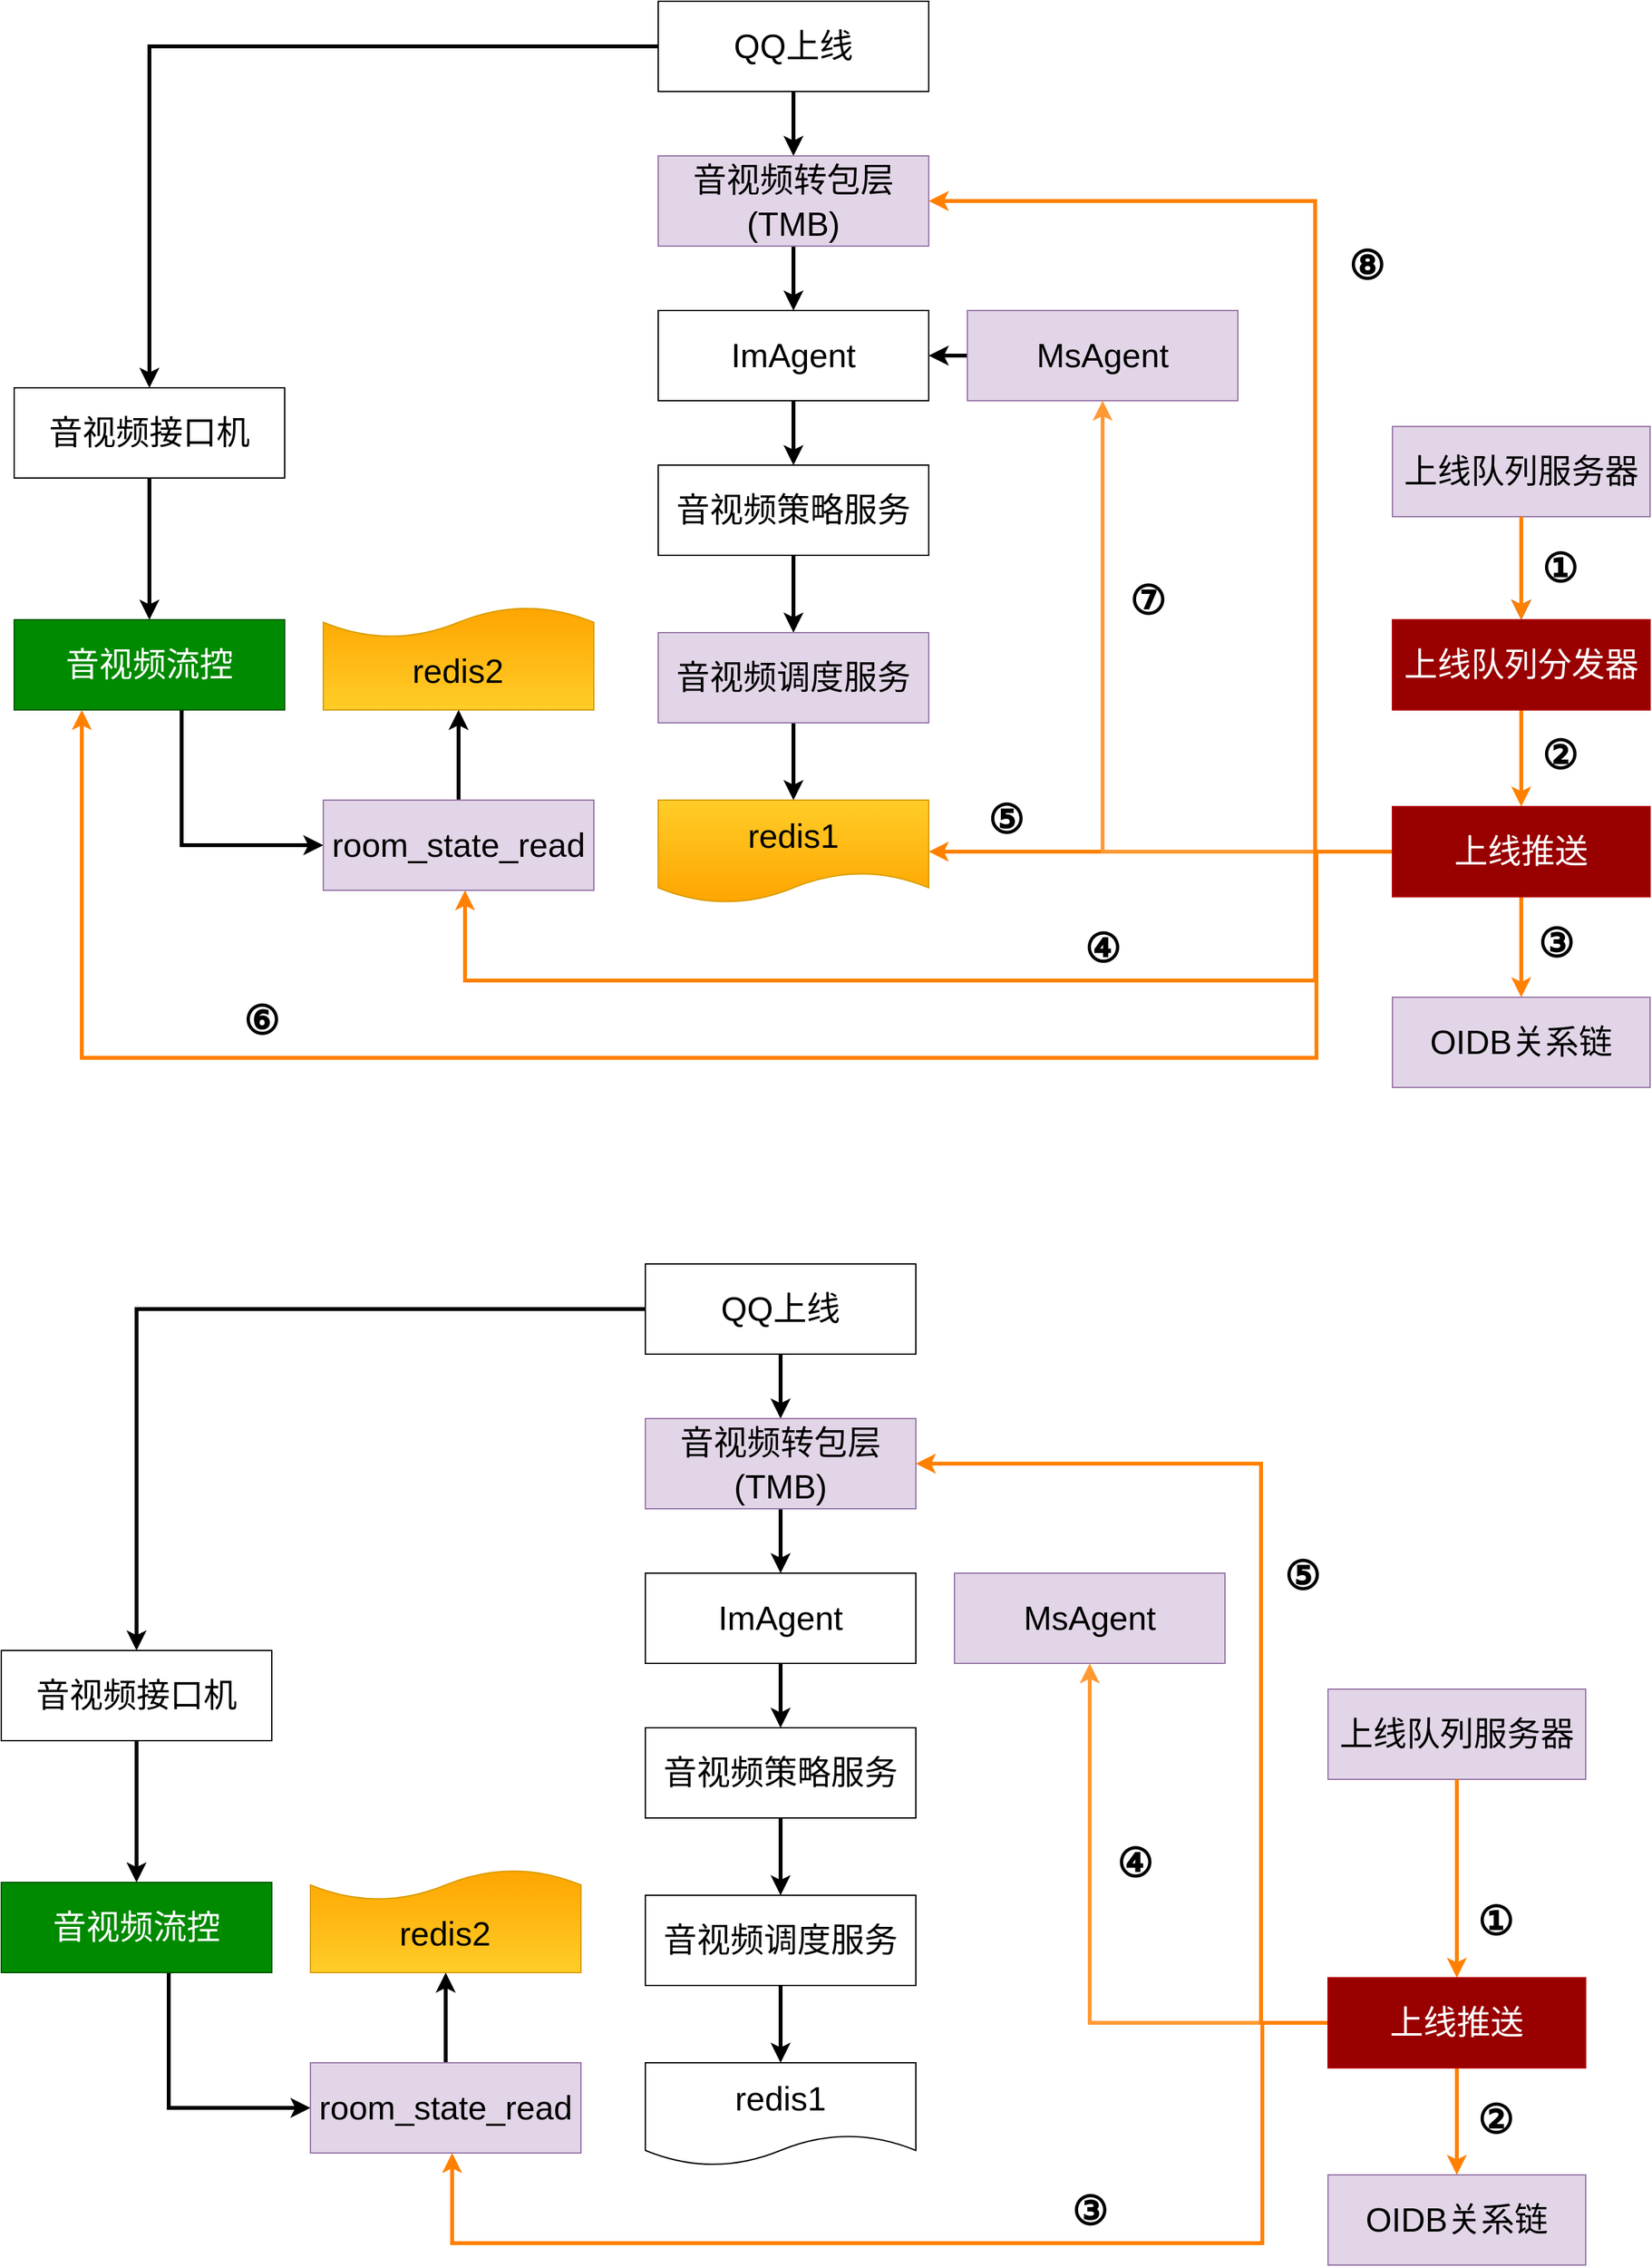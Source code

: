 <mxfile version="20.2.7" type="github">
  <diagram id="ZT4QKTwUXIaFVMcg_OeR" name="第 1 页">
    <mxGraphModel dx="2818" dy="1358" grid="0" gridSize="10" guides="1" tooltips="1" connect="1" arrows="1" fold="1" page="0" pageScale="1" pageWidth="827" pageHeight="1169" math="0" shadow="0">
      <root>
        <mxCell id="0" />
        <mxCell id="1" parent="0" />
        <mxCell id="RmbWy2bbRifr_mFCkCXx-22" style="edgeStyle=orthogonalEdgeStyle;rounded=0;orthogonalLoop=1;jettySize=auto;html=1;entryX=0.5;entryY=0;entryDx=0;entryDy=0;fontSize=26;strokeWidth=3;" edge="1" parent="1" source="RmbWy2bbRifr_mFCkCXx-1" target="RmbWy2bbRifr_mFCkCXx-3">
          <mxGeometry relative="1" as="geometry" />
        </mxCell>
        <mxCell id="RmbWy2bbRifr_mFCkCXx-39" style="edgeStyle=orthogonalEdgeStyle;rounded=0;orthogonalLoop=1;jettySize=auto;html=1;entryX=0.5;entryY=0;entryDx=0;entryDy=0;fontSize=26;strokeWidth=3;" edge="1" parent="1" source="RmbWy2bbRifr_mFCkCXx-1" target="RmbWy2bbRifr_mFCkCXx-13">
          <mxGeometry relative="1" as="geometry" />
        </mxCell>
        <mxCell id="RmbWy2bbRifr_mFCkCXx-1" value="&lt;font style=&quot;font-size: 26px;&quot;&gt;QQ上线&lt;/font&gt;" style="rounded=0;whiteSpace=wrap;html=1;" vertex="1" parent="1">
          <mxGeometry x="230" y="120" width="210" height="70" as="geometry" />
        </mxCell>
        <mxCell id="RmbWy2bbRifr_mFCkCXx-23" style="edgeStyle=orthogonalEdgeStyle;rounded=0;orthogonalLoop=1;jettySize=auto;html=1;entryX=0.5;entryY=0;entryDx=0;entryDy=0;fontSize=26;strokeWidth=3;" edge="1" parent="1" source="RmbWy2bbRifr_mFCkCXx-3" target="RmbWy2bbRifr_mFCkCXx-4">
          <mxGeometry relative="1" as="geometry" />
        </mxCell>
        <mxCell id="RmbWy2bbRifr_mFCkCXx-3" value="&lt;font style=&quot;font-size: 26px;&quot;&gt;音视频转包层(TMB)&lt;/font&gt;" style="rounded=0;whiteSpace=wrap;html=1;fontSize=28;fillColor=#e1d5e7;strokeColor=#9673a6;" vertex="1" parent="1">
          <mxGeometry x="230" y="240" width="210" height="70" as="geometry" />
        </mxCell>
        <mxCell id="RmbWy2bbRifr_mFCkCXx-24" style="edgeStyle=orthogonalEdgeStyle;rounded=0;orthogonalLoop=1;jettySize=auto;html=1;entryX=0.5;entryY=0;entryDx=0;entryDy=0;fontSize=26;strokeWidth=3;" edge="1" parent="1" source="RmbWy2bbRifr_mFCkCXx-4" target="RmbWy2bbRifr_mFCkCXx-5">
          <mxGeometry relative="1" as="geometry" />
        </mxCell>
        <mxCell id="RmbWy2bbRifr_mFCkCXx-4" value="ImAgent" style="rounded=0;whiteSpace=wrap;html=1;fontSize=26;" vertex="1" parent="1">
          <mxGeometry x="230" y="360" width="210" height="70" as="geometry" />
        </mxCell>
        <mxCell id="RmbWy2bbRifr_mFCkCXx-25" style="edgeStyle=orthogonalEdgeStyle;rounded=0;orthogonalLoop=1;jettySize=auto;html=1;fontSize=26;strokeWidth=3;" edge="1" parent="1" source="RmbWy2bbRifr_mFCkCXx-5" target="RmbWy2bbRifr_mFCkCXx-7">
          <mxGeometry relative="1" as="geometry" />
        </mxCell>
        <mxCell id="RmbWy2bbRifr_mFCkCXx-5" value="音视频策略服务" style="rounded=0;whiteSpace=wrap;html=1;fontSize=26;" vertex="1" parent="1">
          <mxGeometry x="230" y="480" width="210" height="70" as="geometry" />
        </mxCell>
        <mxCell id="RmbWy2bbRifr_mFCkCXx-26" style="edgeStyle=orthogonalEdgeStyle;rounded=0;orthogonalLoop=1;jettySize=auto;html=1;fontSize=26;strokeWidth=3;" edge="1" parent="1" source="RmbWy2bbRifr_mFCkCXx-7" target="RmbWy2bbRifr_mFCkCXx-9">
          <mxGeometry relative="1" as="geometry" />
        </mxCell>
        <mxCell id="RmbWy2bbRifr_mFCkCXx-7" value="音视频调度服务" style="rounded=0;whiteSpace=wrap;html=1;fontSize=26;fillColor=#e1d5e7;strokeColor=#9673a6;" vertex="1" parent="1">
          <mxGeometry x="230" y="610" width="210" height="70" as="geometry" />
        </mxCell>
        <mxCell id="RmbWy2bbRifr_mFCkCXx-9" value="redis1" style="shape=document;whiteSpace=wrap;html=1;boundedLbl=1;fontSize=26;fillColor=#ffcd28;gradientColor=#ffa500;strokeColor=#d79b00;" vertex="1" parent="1">
          <mxGeometry x="230" y="740" width="210" height="80" as="geometry" />
        </mxCell>
        <mxCell id="RmbWy2bbRifr_mFCkCXx-103" style="edgeStyle=orthogonalEdgeStyle;rounded=0;orthogonalLoop=1;jettySize=auto;html=1;fontSize=31;strokeColor=#000000;strokeWidth=3;" edge="1" parent="1" source="RmbWy2bbRifr_mFCkCXx-11" target="RmbWy2bbRifr_mFCkCXx-4">
          <mxGeometry relative="1" as="geometry" />
        </mxCell>
        <mxCell id="RmbWy2bbRifr_mFCkCXx-11" value="MsAgent" style="rounded=0;whiteSpace=wrap;html=1;fontSize=26;fillColor=#e1d5e7;strokeColor=#9673a6;" vertex="1" parent="1">
          <mxGeometry x="470" y="360" width="210" height="70" as="geometry" />
        </mxCell>
        <mxCell id="RmbWy2bbRifr_mFCkCXx-38" style="edgeStyle=orthogonalEdgeStyle;rounded=0;orthogonalLoop=1;jettySize=auto;html=1;entryX=0.5;entryY=0;entryDx=0;entryDy=0;fontSize=26;strokeWidth=3;" edge="1" parent="1" source="RmbWy2bbRifr_mFCkCXx-13" target="RmbWy2bbRifr_mFCkCXx-14">
          <mxGeometry relative="1" as="geometry" />
        </mxCell>
        <mxCell id="RmbWy2bbRifr_mFCkCXx-13" value="音视频接口机" style="rounded=0;whiteSpace=wrap;html=1;fontSize=26;" vertex="1" parent="1">
          <mxGeometry x="-270" y="420" width="210" height="70" as="geometry" />
        </mxCell>
        <mxCell id="RmbWy2bbRifr_mFCkCXx-43" style="edgeStyle=orthogonalEdgeStyle;rounded=0;orthogonalLoop=1;jettySize=auto;html=1;exitX=0.627;exitY=0.995;exitDx=0;exitDy=0;entryX=0;entryY=0.5;entryDx=0;entryDy=0;fontSize=26;strokeWidth=3;exitPerimeter=0;" edge="1" parent="1" source="RmbWy2bbRifr_mFCkCXx-14" target="RmbWy2bbRifr_mFCkCXx-21">
          <mxGeometry relative="1" as="geometry">
            <Array as="points">
              <mxPoint x="-140" y="670" />
              <mxPoint x="-140" y="775" />
            </Array>
          </mxGeometry>
        </mxCell>
        <mxCell id="RmbWy2bbRifr_mFCkCXx-14" value="音视频流控" style="rounded=0;whiteSpace=wrap;html=1;fontSize=26;fillColor=#008a00;fontColor=#ffffff;strokeColor=#005700;" vertex="1" parent="1">
          <mxGeometry x="-270" y="600" width="210" height="70" as="geometry" />
        </mxCell>
        <mxCell id="RmbWy2bbRifr_mFCkCXx-32" style="edgeStyle=orthogonalEdgeStyle;rounded=0;orthogonalLoop=1;jettySize=auto;html=1;entryX=0.5;entryY=0;entryDx=0;entryDy=0;fontSize=26;strokeWidth=3;" edge="1" parent="1" source="RmbWy2bbRifr_mFCkCXx-15" target="RmbWy2bbRifr_mFCkCXx-16">
          <mxGeometry relative="1" as="geometry" />
        </mxCell>
        <mxCell id="RmbWy2bbRifr_mFCkCXx-15" value="上线队列服务器" style="rounded=0;whiteSpace=wrap;html=1;fontSize=26;fillColor=#e1d5e7;strokeColor=#9673a6;" vertex="1" parent="1">
          <mxGeometry x="800" y="450" width="200" height="70" as="geometry" />
        </mxCell>
        <mxCell id="RmbWy2bbRifr_mFCkCXx-31" style="edgeStyle=orthogonalEdgeStyle;rounded=0;orthogonalLoop=1;jettySize=auto;html=1;fontSize=26;strokeWidth=3;strokeColor=#FF8000;" edge="1" parent="1" source="RmbWy2bbRifr_mFCkCXx-16" target="RmbWy2bbRifr_mFCkCXx-17">
          <mxGeometry relative="1" as="geometry" />
        </mxCell>
        <mxCell id="RmbWy2bbRifr_mFCkCXx-16" value="上线队列分发器" style="rounded=0;whiteSpace=wrap;html=1;fontSize=26;fillColor=#990000;fontColor=#ffffff;strokeColor=#B20000;" vertex="1" parent="1">
          <mxGeometry x="800" y="600" width="200" height="70" as="geometry" />
        </mxCell>
        <mxCell id="RmbWy2bbRifr_mFCkCXx-28" style="edgeStyle=orthogonalEdgeStyle;rounded=0;orthogonalLoop=1;jettySize=auto;html=1;fontSize=26;strokeWidth=3;strokeColor=#FF8000;" edge="1" parent="1" source="RmbWy2bbRifr_mFCkCXx-17" target="RmbWy2bbRifr_mFCkCXx-9">
          <mxGeometry relative="1" as="geometry" />
        </mxCell>
        <mxCell id="RmbWy2bbRifr_mFCkCXx-29" style="edgeStyle=orthogonalEdgeStyle;rounded=0;orthogonalLoop=1;jettySize=auto;html=1;fontSize=26;strokeWidth=3;strokeColor=#FF8000;" edge="1" parent="1" source="RmbWy2bbRifr_mFCkCXx-17" target="RmbWy2bbRifr_mFCkCXx-27">
          <mxGeometry relative="1" as="geometry">
            <Array as="points" />
          </mxGeometry>
        </mxCell>
        <mxCell id="RmbWy2bbRifr_mFCkCXx-33" style="edgeStyle=orthogonalEdgeStyle;rounded=0;orthogonalLoop=1;jettySize=auto;html=1;entryX=0.5;entryY=1;entryDx=0;entryDy=0;fontSize=26;strokeWidth=3;strokeColor=#FF9933;" edge="1" parent="1" source="RmbWy2bbRifr_mFCkCXx-17" target="RmbWy2bbRifr_mFCkCXx-11">
          <mxGeometry relative="1" as="geometry" />
        </mxCell>
        <mxCell id="RmbWy2bbRifr_mFCkCXx-34" style="edgeStyle=orthogonalEdgeStyle;rounded=0;orthogonalLoop=1;jettySize=auto;html=1;entryX=1;entryY=0.5;entryDx=0;entryDy=0;fontSize=26;strokeWidth=3;strokeColor=#FF8000;" edge="1" parent="1" source="RmbWy2bbRifr_mFCkCXx-17" target="RmbWy2bbRifr_mFCkCXx-3">
          <mxGeometry relative="1" as="geometry">
            <Array as="points">
              <mxPoint x="740" y="780" />
              <mxPoint x="740" y="275" />
            </Array>
          </mxGeometry>
        </mxCell>
        <mxCell id="RmbWy2bbRifr_mFCkCXx-35" style="edgeStyle=orthogonalEdgeStyle;rounded=0;orthogonalLoop=1;jettySize=auto;html=1;fontSize=26;strokeWidth=3;strokeColor=#FF8000;" edge="1" parent="1" source="RmbWy2bbRifr_mFCkCXx-17" target="RmbWy2bbRifr_mFCkCXx-21">
          <mxGeometry relative="1" as="geometry">
            <Array as="points">
              <mxPoint x="740" y="780" />
              <mxPoint x="740" y="880" />
              <mxPoint x="80" y="880" />
            </Array>
          </mxGeometry>
        </mxCell>
        <mxCell id="RmbWy2bbRifr_mFCkCXx-46" style="edgeStyle=orthogonalEdgeStyle;rounded=0;orthogonalLoop=1;jettySize=auto;html=1;entryX=0.25;entryY=1;entryDx=0;entryDy=0;fontSize=26;strokeWidth=3;strokeColor=#FF8000;startArrow=none;" edge="1" parent="1" target="RmbWy2bbRifr_mFCkCXx-14">
          <mxGeometry relative="1" as="geometry">
            <mxPoint x="799" y="780" as="sourcePoint" />
            <Array as="points">
              <mxPoint x="741" y="780" />
              <mxPoint x="741" y="940" />
              <mxPoint x="-217" y="940" />
            </Array>
          </mxGeometry>
        </mxCell>
        <mxCell id="RmbWy2bbRifr_mFCkCXx-17" value="上线推送" style="rounded=0;whiteSpace=wrap;html=1;fontSize=26;fillColor=#990000;fontColor=#ffffff;strokeColor=#B20000;" vertex="1" parent="1">
          <mxGeometry x="800" y="745" width="200" height="70" as="geometry" />
        </mxCell>
        <mxCell id="RmbWy2bbRifr_mFCkCXx-37" value="" style="group" vertex="1" connectable="0" parent="1">
          <mxGeometry x="-30" y="590" width="210" height="80" as="geometry" />
        </mxCell>
        <mxCell id="RmbWy2bbRifr_mFCkCXx-18" value="" style="shape=document;whiteSpace=wrap;html=1;boundedLbl=1;fontSize=26;rotation=-180;fillColor=#ffcd28;gradientColor=#ffa500;strokeColor=#d79b00;" vertex="1" parent="RmbWy2bbRifr_mFCkCXx-37">
          <mxGeometry width="210" height="80" as="geometry" />
        </mxCell>
        <mxCell id="RmbWy2bbRifr_mFCkCXx-19" value="redis2" style="text;html=1;strokeColor=none;fillColor=none;align=center;verticalAlign=middle;whiteSpace=wrap;rounded=0;fontSize=26;" vertex="1" parent="RmbWy2bbRifr_mFCkCXx-37">
          <mxGeometry x="76.364" y="35" width="57.273" height="30" as="geometry" />
        </mxCell>
        <mxCell id="RmbWy2bbRifr_mFCkCXx-45" style="edgeStyle=orthogonalEdgeStyle;rounded=0;orthogonalLoop=1;jettySize=auto;html=1;entryX=0.5;entryY=0;entryDx=0;entryDy=0;fontSize=26;strokeWidth=3;" edge="1" parent="1" source="RmbWy2bbRifr_mFCkCXx-21" target="RmbWy2bbRifr_mFCkCXx-18">
          <mxGeometry relative="1" as="geometry" />
        </mxCell>
        <mxCell id="RmbWy2bbRifr_mFCkCXx-21" value="room_state_read" style="rounded=0;whiteSpace=wrap;html=1;fontSize=26;fillColor=#e1d5e7;strokeColor=#9673a6;" vertex="1" parent="1">
          <mxGeometry x="-30" y="740" width="210" height="70" as="geometry" />
        </mxCell>
        <mxCell id="RmbWy2bbRifr_mFCkCXx-48" value="&lt;b&gt;&lt;font style=&quot;font-size: 31px;&quot;&gt;①&lt;/font&gt;&lt;/b&gt;" style="text;html=1;strokeColor=none;fillColor=none;align=center;verticalAlign=middle;whiteSpace=wrap;rounded=0;fontSize=26;" vertex="1" parent="1">
          <mxGeometry x="900" y="534.5" width="60" height="50" as="geometry" />
        </mxCell>
        <mxCell id="RmbWy2bbRifr_mFCkCXx-49" value="&lt;b&gt;&lt;font style=&quot;font-size: 31px;&quot;&gt;②&lt;/font&gt;&lt;/b&gt;" style="text;html=1;strokeColor=none;fillColor=none;align=center;verticalAlign=middle;whiteSpace=wrap;rounded=0;fontSize=26;" vertex="1" parent="1">
          <mxGeometry x="900" y="680" width="60" height="50" as="geometry" />
        </mxCell>
        <mxCell id="RmbWy2bbRifr_mFCkCXx-50" value="&lt;b&gt;&lt;font style=&quot;font-size: 31px;&quot;&gt;③&lt;/font&gt;&lt;/b&gt;" style="text;html=1;strokeColor=none;fillColor=none;align=center;verticalAlign=middle;whiteSpace=wrap;rounded=0;fontSize=26;" vertex="1" parent="1">
          <mxGeometry x="897" y="826" width="60" height="50" as="geometry" />
        </mxCell>
        <mxCell id="RmbWy2bbRifr_mFCkCXx-51" value="&lt;b&gt;&lt;font style=&quot;font-size: 31px;&quot;&gt;④&lt;/font&gt;&lt;/b&gt;" style="text;html=1;strokeColor=none;fillColor=none;align=center;verticalAlign=middle;whiteSpace=wrap;rounded=0;fontSize=26;" vertex="1" parent="1">
          <mxGeometry x="545" y="830" width="60" height="50" as="geometry" />
        </mxCell>
        <mxCell id="RmbWy2bbRifr_mFCkCXx-53" value="&lt;b&gt;&lt;font style=&quot;font-size: 31px;&quot;&gt;⑤&lt;/font&gt;&lt;/b&gt;" style="text;html=1;strokeColor=none;fillColor=none;align=center;verticalAlign=middle;whiteSpace=wrap;rounded=0;fontSize=26;" vertex="1" parent="1">
          <mxGeometry x="470" y="730" width="60" height="50" as="geometry" />
        </mxCell>
        <mxCell id="RmbWy2bbRifr_mFCkCXx-54" value="&lt;b&gt;&lt;font style=&quot;font-size: 31px;&quot;&gt;⑥&lt;/font&gt;&lt;/b&gt;" style="text;html=1;strokeColor=none;fillColor=none;align=center;verticalAlign=middle;whiteSpace=wrap;rounded=0;fontSize=26;" vertex="1" parent="1">
          <mxGeometry x="-108" y="886" width="60" height="50" as="geometry" />
        </mxCell>
        <mxCell id="RmbWy2bbRifr_mFCkCXx-55" value="&lt;b&gt;&lt;font style=&quot;font-size: 31px;&quot;&gt;⑦&lt;/font&gt;&lt;/b&gt;" style="text;html=1;strokeColor=none;fillColor=none;align=center;verticalAlign=middle;whiteSpace=wrap;rounded=0;fontSize=26;" vertex="1" parent="1">
          <mxGeometry x="580" y="560" width="60" height="50" as="geometry" />
        </mxCell>
        <mxCell id="RmbWy2bbRifr_mFCkCXx-56" value="&lt;b&gt;&lt;font style=&quot;font-size: 31px;&quot;&gt;⑧&lt;/font&gt;&lt;/b&gt;" style="text;html=1;strokeColor=none;fillColor=none;align=center;verticalAlign=middle;whiteSpace=wrap;rounded=0;fontSize=26;" vertex="1" parent="1">
          <mxGeometry x="750" y="300" width="60" height="50" as="geometry" />
        </mxCell>
        <mxCell id="RmbWy2bbRifr_mFCkCXx-59" style="edgeStyle=orthogonalEdgeStyle;rounded=0;orthogonalLoop=1;jettySize=auto;html=1;entryX=0.5;entryY=0;entryDx=0;entryDy=0;fontSize=26;strokeWidth=3;strokeColor=#FF8000;" edge="1" parent="1">
          <mxGeometry relative="1" as="geometry">
            <mxPoint x="900" y="520" as="sourcePoint" />
            <mxPoint x="900" y="600" as="targetPoint" />
          </mxGeometry>
        </mxCell>
        <mxCell id="RmbWy2bbRifr_mFCkCXx-60" style="edgeStyle=orthogonalEdgeStyle;rounded=0;orthogonalLoop=1;jettySize=auto;html=1;entryX=0.5;entryY=0;entryDx=0;entryDy=0;fontSize=26;strokeWidth=3;" edge="1" parent="1" source="RmbWy2bbRifr_mFCkCXx-62" target="RmbWy2bbRifr_mFCkCXx-64">
          <mxGeometry relative="1" as="geometry" />
        </mxCell>
        <mxCell id="RmbWy2bbRifr_mFCkCXx-61" style="edgeStyle=orthogonalEdgeStyle;rounded=0;orthogonalLoop=1;jettySize=auto;html=1;entryX=0.5;entryY=0;entryDx=0;entryDy=0;fontSize=26;strokeWidth=3;" edge="1" parent="1" source="RmbWy2bbRifr_mFCkCXx-62" target="RmbWy2bbRifr_mFCkCXx-74">
          <mxGeometry relative="1" as="geometry" />
        </mxCell>
        <mxCell id="RmbWy2bbRifr_mFCkCXx-62" value="&lt;font style=&quot;font-size: 26px;&quot;&gt;QQ上线&lt;/font&gt;" style="rounded=0;whiteSpace=wrap;html=1;" vertex="1" parent="1">
          <mxGeometry x="220" y="1100" width="210" height="70" as="geometry" />
        </mxCell>
        <mxCell id="RmbWy2bbRifr_mFCkCXx-63" style="edgeStyle=orthogonalEdgeStyle;rounded=0;orthogonalLoop=1;jettySize=auto;html=1;entryX=0.5;entryY=0;entryDx=0;entryDy=0;fontSize=26;strokeWidth=3;" edge="1" parent="1" source="RmbWy2bbRifr_mFCkCXx-64" target="RmbWy2bbRifr_mFCkCXx-66">
          <mxGeometry relative="1" as="geometry" />
        </mxCell>
        <mxCell id="RmbWy2bbRifr_mFCkCXx-64" value="&lt;font style=&quot;font-size: 26px;&quot;&gt;音视频转包层(TMB)&lt;/font&gt;" style="rounded=0;whiteSpace=wrap;html=1;fontSize=28;fillColor=#e1d5e7;strokeColor=#9673a6;" vertex="1" parent="1">
          <mxGeometry x="220" y="1220" width="210" height="70" as="geometry" />
        </mxCell>
        <mxCell id="RmbWy2bbRifr_mFCkCXx-65" style="edgeStyle=orthogonalEdgeStyle;rounded=0;orthogonalLoop=1;jettySize=auto;html=1;entryX=0.5;entryY=0;entryDx=0;entryDy=0;fontSize=26;strokeWidth=3;" edge="1" parent="1" source="RmbWy2bbRifr_mFCkCXx-66" target="RmbWy2bbRifr_mFCkCXx-68">
          <mxGeometry relative="1" as="geometry" />
        </mxCell>
        <mxCell id="RmbWy2bbRifr_mFCkCXx-66" value="ImAgent" style="rounded=0;whiteSpace=wrap;html=1;fontSize=26;" vertex="1" parent="1">
          <mxGeometry x="220" y="1340" width="210" height="70" as="geometry" />
        </mxCell>
        <mxCell id="RmbWy2bbRifr_mFCkCXx-67" style="edgeStyle=orthogonalEdgeStyle;rounded=0;orthogonalLoop=1;jettySize=auto;html=1;fontSize=26;strokeWidth=3;" edge="1" parent="1" source="RmbWy2bbRifr_mFCkCXx-68" target="RmbWy2bbRifr_mFCkCXx-70">
          <mxGeometry relative="1" as="geometry" />
        </mxCell>
        <mxCell id="RmbWy2bbRifr_mFCkCXx-68" value="音视频策略服务" style="rounded=0;whiteSpace=wrap;html=1;fontSize=26;" vertex="1" parent="1">
          <mxGeometry x="220" y="1460" width="210" height="70" as="geometry" />
        </mxCell>
        <mxCell id="RmbWy2bbRifr_mFCkCXx-69" style="edgeStyle=orthogonalEdgeStyle;rounded=0;orthogonalLoop=1;jettySize=auto;html=1;fontSize=26;strokeWidth=3;" edge="1" parent="1" source="RmbWy2bbRifr_mFCkCXx-70" target="RmbWy2bbRifr_mFCkCXx-71">
          <mxGeometry relative="1" as="geometry" />
        </mxCell>
        <mxCell id="RmbWy2bbRifr_mFCkCXx-70" value="音视频调度服务" style="rounded=0;whiteSpace=wrap;html=1;fontSize=26;" vertex="1" parent="1">
          <mxGeometry x="220" y="1590" width="210" height="70" as="geometry" />
        </mxCell>
        <mxCell id="RmbWy2bbRifr_mFCkCXx-71" value="redis1" style="shape=document;whiteSpace=wrap;html=1;boundedLbl=1;fontSize=26;" vertex="1" parent="1">
          <mxGeometry x="220" y="1720" width="210" height="80" as="geometry" />
        </mxCell>
        <mxCell id="RmbWy2bbRifr_mFCkCXx-72" value="MsAgent" style="rounded=0;whiteSpace=wrap;html=1;fontSize=26;fillColor=#e1d5e7;strokeColor=#9673a6;" vertex="1" parent="1">
          <mxGeometry x="460" y="1340" width="210" height="70" as="geometry" />
        </mxCell>
        <mxCell id="RmbWy2bbRifr_mFCkCXx-73" style="edgeStyle=orthogonalEdgeStyle;rounded=0;orthogonalLoop=1;jettySize=auto;html=1;entryX=0.5;entryY=0;entryDx=0;entryDy=0;fontSize=26;strokeWidth=3;" edge="1" parent="1" source="RmbWy2bbRifr_mFCkCXx-74" target="RmbWy2bbRifr_mFCkCXx-76">
          <mxGeometry relative="1" as="geometry" />
        </mxCell>
        <mxCell id="RmbWy2bbRifr_mFCkCXx-74" value="音视频接口机" style="rounded=0;whiteSpace=wrap;html=1;fontSize=26;" vertex="1" parent="1">
          <mxGeometry x="-280" y="1400" width="210" height="70" as="geometry" />
        </mxCell>
        <mxCell id="RmbWy2bbRifr_mFCkCXx-75" style="edgeStyle=orthogonalEdgeStyle;rounded=0;orthogonalLoop=1;jettySize=auto;html=1;exitX=0.627;exitY=0.995;exitDx=0;exitDy=0;entryX=0;entryY=0.5;entryDx=0;entryDy=0;fontSize=26;strokeWidth=3;exitPerimeter=0;" edge="1" parent="1" source="RmbWy2bbRifr_mFCkCXx-76" target="RmbWy2bbRifr_mFCkCXx-93">
          <mxGeometry relative="1" as="geometry">
            <Array as="points">
              <mxPoint x="-150" y="1650" />
              <mxPoint x="-150" y="1755" />
            </Array>
          </mxGeometry>
        </mxCell>
        <mxCell id="RmbWy2bbRifr_mFCkCXx-76" value="音视频流控" style="rounded=0;whiteSpace=wrap;html=1;fontSize=26;fillColor=#008a00;fontColor=#ffffff;strokeColor=#005700;" vertex="1" parent="1">
          <mxGeometry x="-280" y="1580" width="210" height="70" as="geometry" />
        </mxCell>
        <mxCell id="RmbWy2bbRifr_mFCkCXx-78" value="上线队列服务器" style="rounded=0;whiteSpace=wrap;html=1;fontSize=26;fillColor=#e1d5e7;strokeColor=#9673a6;" vertex="1" parent="1">
          <mxGeometry x="750" y="1430" width="200" height="70" as="geometry" />
        </mxCell>
        <mxCell id="RmbWy2bbRifr_mFCkCXx-79" style="edgeStyle=orthogonalEdgeStyle;rounded=0;orthogonalLoop=1;jettySize=auto;html=1;fontSize=26;strokeWidth=3;strokeColor=#FF8000;exitX=0.5;exitY=1;exitDx=0;exitDy=0;" edge="1" parent="1" source="RmbWy2bbRifr_mFCkCXx-78" target="RmbWy2bbRifr_mFCkCXx-87">
          <mxGeometry relative="1" as="geometry">
            <mxPoint x="850" y="1650" as="sourcePoint" />
          </mxGeometry>
        </mxCell>
        <mxCell id="RmbWy2bbRifr_mFCkCXx-82" style="edgeStyle=orthogonalEdgeStyle;rounded=0;orthogonalLoop=1;jettySize=auto;html=1;fontSize=26;strokeWidth=3;strokeColor=#FF8000;" edge="1" parent="1" source="RmbWy2bbRifr_mFCkCXx-87" target="RmbWy2bbRifr_mFCkCXx-88">
          <mxGeometry relative="1" as="geometry" />
        </mxCell>
        <mxCell id="RmbWy2bbRifr_mFCkCXx-83" style="edgeStyle=orthogonalEdgeStyle;rounded=0;orthogonalLoop=1;jettySize=auto;html=1;entryX=0.5;entryY=1;entryDx=0;entryDy=0;fontSize=26;strokeWidth=3;strokeColor=#FF9933;" edge="1" parent="1" source="RmbWy2bbRifr_mFCkCXx-87" target="RmbWy2bbRifr_mFCkCXx-72">
          <mxGeometry relative="1" as="geometry" />
        </mxCell>
        <mxCell id="RmbWy2bbRifr_mFCkCXx-84" style="edgeStyle=orthogonalEdgeStyle;rounded=0;orthogonalLoop=1;jettySize=auto;html=1;entryX=1;entryY=0.5;entryDx=0;entryDy=0;fontSize=26;strokeWidth=3;strokeColor=#FF8000;" edge="1" parent="1" source="RmbWy2bbRifr_mFCkCXx-87" target="RmbWy2bbRifr_mFCkCXx-64">
          <mxGeometry relative="1" as="geometry">
            <Array as="points">
              <mxPoint x="698" y="1689" />
              <mxPoint x="698" y="1255" />
            </Array>
          </mxGeometry>
        </mxCell>
        <mxCell id="RmbWy2bbRifr_mFCkCXx-85" style="edgeStyle=orthogonalEdgeStyle;rounded=0;orthogonalLoop=1;jettySize=auto;html=1;fontSize=26;strokeWidth=3;strokeColor=#FF8000;" edge="1" parent="1" source="RmbWy2bbRifr_mFCkCXx-87" target="RmbWy2bbRifr_mFCkCXx-93">
          <mxGeometry relative="1" as="geometry">
            <Array as="points">
              <mxPoint x="699" y="1689" />
              <mxPoint x="699" y="1860" />
              <mxPoint x="70" y="1860" />
            </Array>
          </mxGeometry>
        </mxCell>
        <mxCell id="RmbWy2bbRifr_mFCkCXx-87" value="上线推送" style="rounded=0;whiteSpace=wrap;html=1;fontSize=26;fillColor=#990000;fontColor=#ffffff;strokeColor=#B20000;" vertex="1" parent="1">
          <mxGeometry x="750" y="1654" width="200" height="70" as="geometry" />
        </mxCell>
        <mxCell id="RmbWy2bbRifr_mFCkCXx-88" value="OIDB关系链" style="rounded=0;whiteSpace=wrap;html=1;fontSize=26;fillColor=#e1d5e7;strokeColor=#9673a6;" vertex="1" parent="1">
          <mxGeometry x="750" y="1807" width="200" height="70" as="geometry" />
        </mxCell>
        <mxCell id="RmbWy2bbRifr_mFCkCXx-89" value="" style="group" vertex="1" connectable="0" parent="1">
          <mxGeometry x="-40" y="1570" width="210" height="80" as="geometry" />
        </mxCell>
        <mxCell id="RmbWy2bbRifr_mFCkCXx-90" value="" style="shape=document;whiteSpace=wrap;html=1;boundedLbl=1;fontSize=26;rotation=-180;fillColor=#ffcd28;gradientColor=#ffa500;strokeColor=#d79b00;" vertex="1" parent="RmbWy2bbRifr_mFCkCXx-89">
          <mxGeometry width="210" height="80" as="geometry" />
        </mxCell>
        <mxCell id="RmbWy2bbRifr_mFCkCXx-91" value="redis2" style="text;html=1;strokeColor=none;fillColor=none;align=center;verticalAlign=middle;whiteSpace=wrap;rounded=0;fontSize=26;" vertex="1" parent="RmbWy2bbRifr_mFCkCXx-89">
          <mxGeometry x="76.364" y="35" width="57.273" height="30" as="geometry" />
        </mxCell>
        <mxCell id="RmbWy2bbRifr_mFCkCXx-92" style="edgeStyle=orthogonalEdgeStyle;rounded=0;orthogonalLoop=1;jettySize=auto;html=1;entryX=0.5;entryY=0;entryDx=0;entryDy=0;fontSize=26;strokeWidth=3;" edge="1" parent="1" source="RmbWy2bbRifr_mFCkCXx-93" target="RmbWy2bbRifr_mFCkCXx-90">
          <mxGeometry relative="1" as="geometry" />
        </mxCell>
        <mxCell id="RmbWy2bbRifr_mFCkCXx-93" value="room_state_read" style="rounded=0;whiteSpace=wrap;html=1;fontSize=26;fillColor=#e1d5e7;strokeColor=#9673a6;" vertex="1" parent="1">
          <mxGeometry x="-40" y="1720" width="210" height="70" as="geometry" />
        </mxCell>
        <mxCell id="RmbWy2bbRifr_mFCkCXx-96" value="&lt;b&gt;&lt;font style=&quot;font-size: 31px;&quot;&gt;②&lt;/font&gt;&lt;/b&gt;" style="text;html=1;strokeColor=none;fillColor=none;align=center;verticalAlign=middle;whiteSpace=wrap;rounded=0;fontSize=26;" vertex="1" parent="1">
          <mxGeometry x="850" y="1739" width="60" height="50" as="geometry" />
        </mxCell>
        <mxCell id="RmbWy2bbRifr_mFCkCXx-97" value="&lt;b&gt;&lt;font style=&quot;font-size: 31px;&quot;&gt;③&lt;/font&gt;&lt;/b&gt;" style="text;html=1;strokeColor=none;fillColor=none;align=center;verticalAlign=middle;whiteSpace=wrap;rounded=0;fontSize=26;" vertex="1" parent="1">
          <mxGeometry x="535" y="1810" width="60" height="50" as="geometry" />
        </mxCell>
        <mxCell id="RmbWy2bbRifr_mFCkCXx-100" value="&lt;b&gt;&lt;font style=&quot;font-size: 31px;&quot;&gt;④&lt;/font&gt;&lt;/b&gt;" style="text;html=1;strokeColor=none;fillColor=none;align=center;verticalAlign=middle;whiteSpace=wrap;rounded=0;fontSize=26;" vertex="1" parent="1">
          <mxGeometry x="570" y="1540" width="60" height="50" as="geometry" />
        </mxCell>
        <mxCell id="RmbWy2bbRifr_mFCkCXx-101" value="&lt;b&gt;&lt;font style=&quot;font-size: 31px;&quot;&gt;⑤&lt;/font&gt;&lt;/b&gt;" style="text;html=1;strokeColor=none;fillColor=none;align=center;verticalAlign=middle;whiteSpace=wrap;rounded=0;fontSize=26;" vertex="1" parent="1">
          <mxGeometry x="700" y="1317" width="60" height="50" as="geometry" />
        </mxCell>
        <mxCell id="RmbWy2bbRifr_mFCkCXx-104" value="&lt;b&gt;&lt;font style=&quot;font-size: 31px;&quot;&gt;①&lt;/font&gt;&lt;/b&gt;" style="text;html=1;strokeColor=none;fillColor=none;align=center;verticalAlign=middle;whiteSpace=wrap;rounded=0;fontSize=26;" vertex="1" parent="1">
          <mxGeometry x="850" y="1585" width="60" height="50" as="geometry" />
        </mxCell>
        <mxCell id="RmbWy2bbRifr_mFCkCXx-27" value="OIDB关系链" style="rounded=0;whiteSpace=wrap;html=1;fontSize=26;fillColor=#e1d5e7;strokeColor=#9673a6;" vertex="1" parent="1">
          <mxGeometry x="800" y="893" width="200" height="70" as="geometry" />
        </mxCell>
      </root>
    </mxGraphModel>
  </diagram>
</mxfile>

